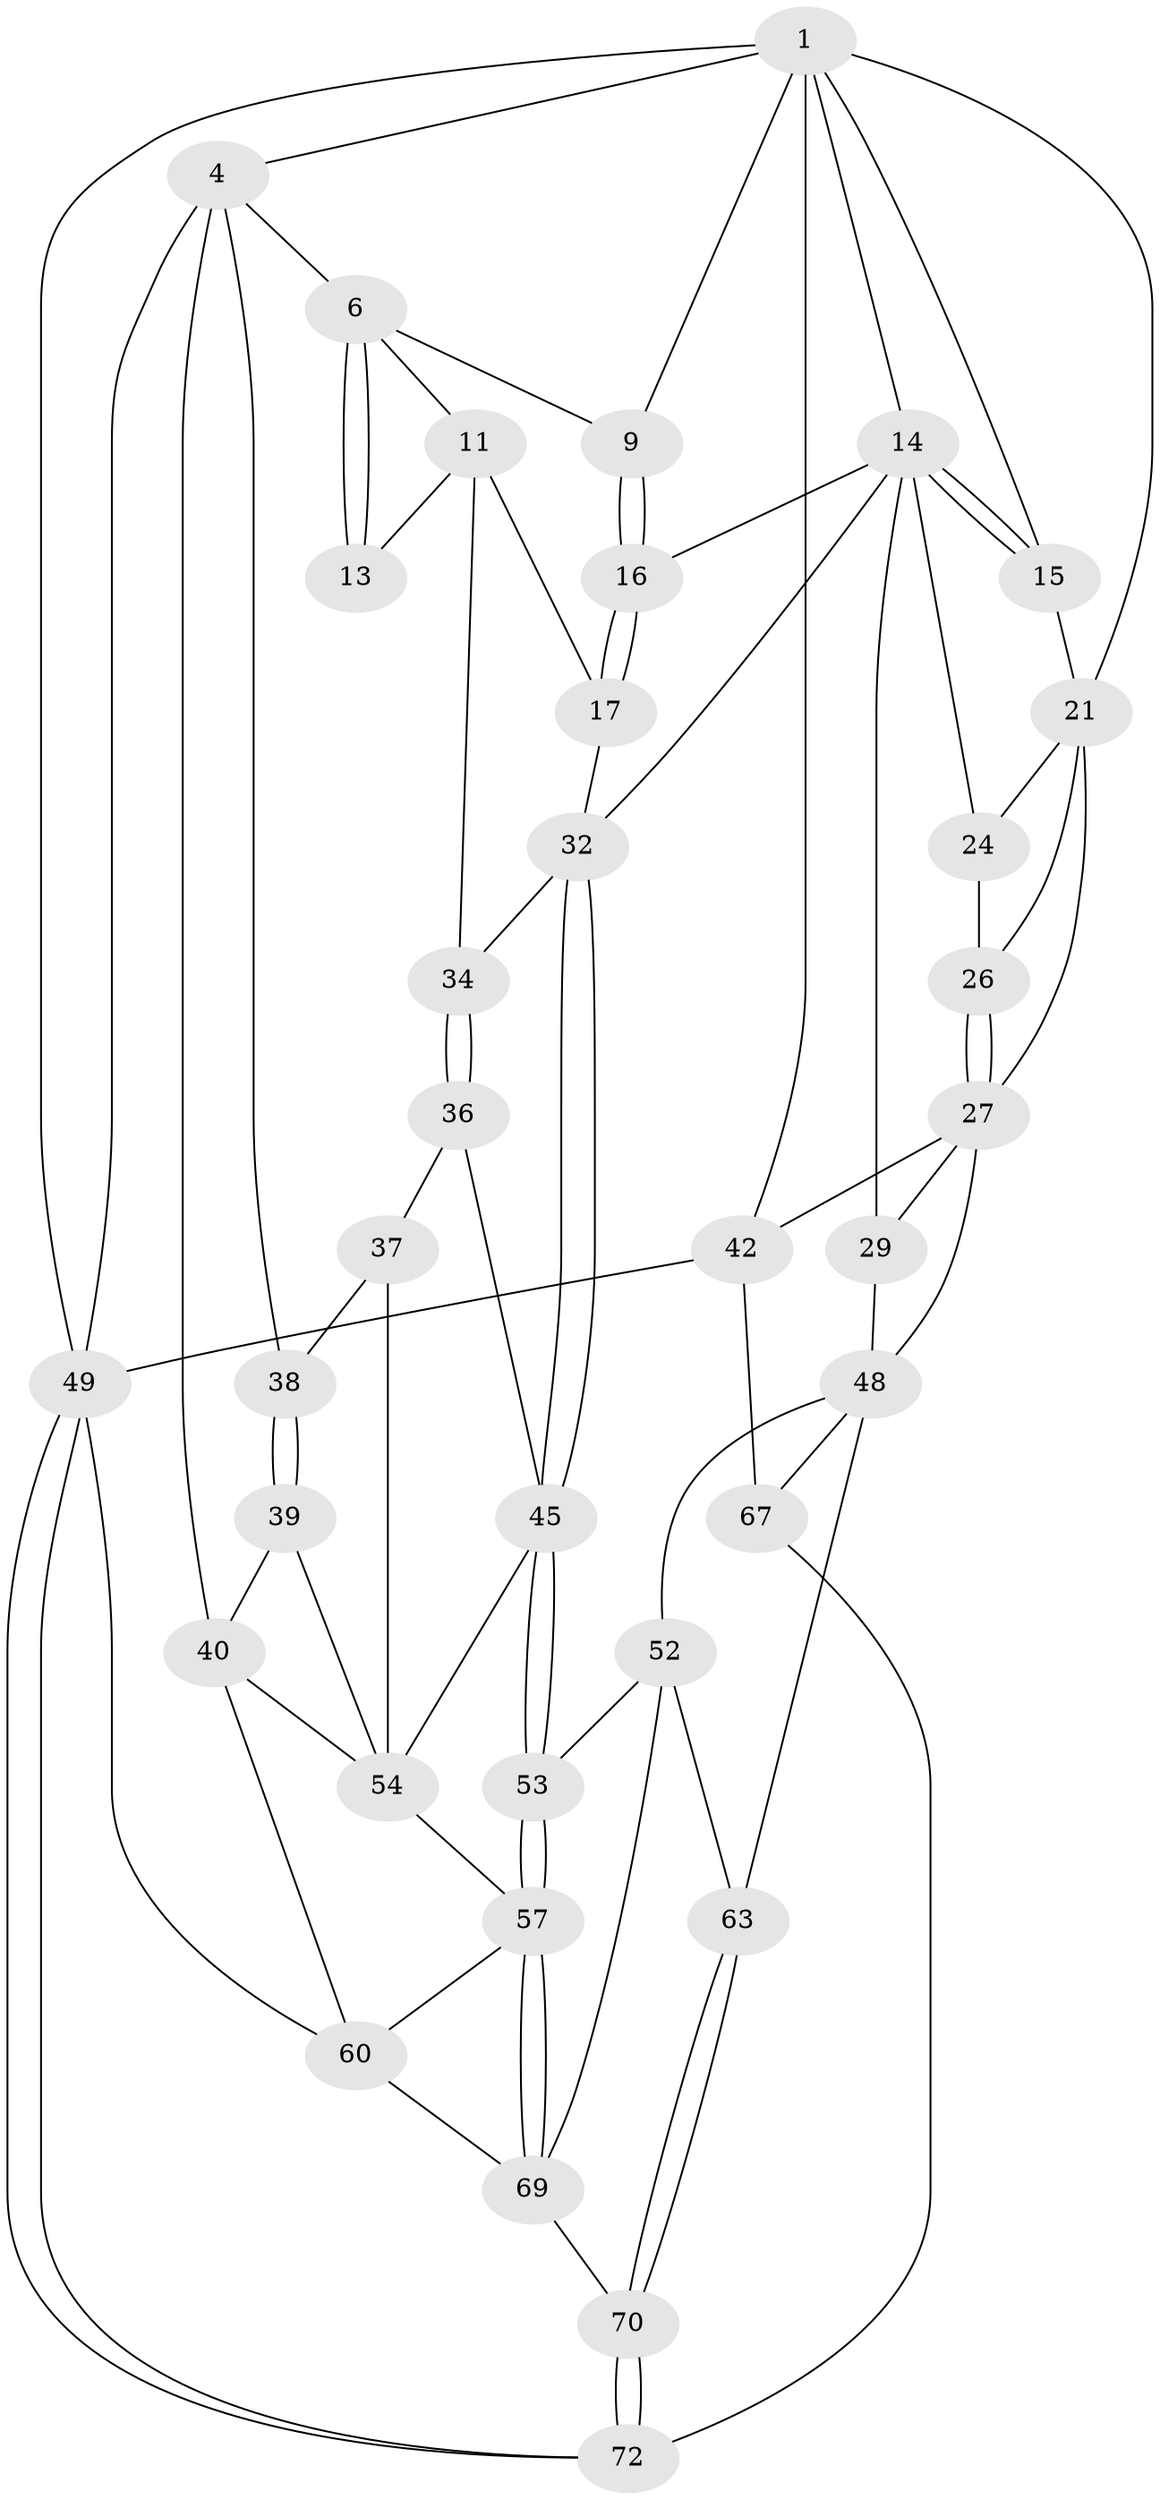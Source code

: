 // original degree distribution, {3: 0.041666666666666664, 5: 0.5138888888888888, 6: 0.2222222222222222, 4: 0.2222222222222222}
// Generated by graph-tools (version 1.1) at 2025/28/03/15/25 16:28:11]
// undirected, 36 vertices, 82 edges
graph export_dot {
graph [start="1"]
  node [color=gray90,style=filled];
  1 [pos="+0.5607231260091193+0",super="+8+2"];
  4 [pos="+0+0",super="+41+5"];
  6 [pos="+0.09456604638193646+0",super="+7"];
  9 [pos="+0.4927178377132814+0.118635536366778"];
  11 [pos="+0.3642525156317789+0.23435048445523537",super="+12"];
  13 [pos="+0.28046012415364163+0.28132318177600624"];
  14 [pos="+0.6998198643117682+0.1308894736801439",super="+18"];
  15 [pos="+0.8274361367328701+0.060476724882990655"];
  16 [pos="+0.4968270375856266+0.23311268750254918"];
  17 [pos="+0.4872302174097869+0.24107962014195053"];
  21 [pos="+1+0.16616604664839313",super="+22"];
  24 [pos="+0.8574473452059815+0.2140990996064821"];
  26 [pos="+0.9052286300766448+0.24804060319470667"];
  27 [pos="+0.8896158523215776+0.32782551055102016",super="+28"];
  29 [pos="+0.7652729895580747+0.36501727764271835",super="+30"];
  32 [pos="+0.5275758204151791+0.4623646032450484",super="+33"];
  34 [pos="+0.3086842962023984+0.36872696622970214"];
  36 [pos="+0.25544779083302066+0.47687112958258465"];
  37 [pos="+0.24463040075644885+0.4838278254430059"];
  38 [pos="+0.07990977796155008+0.4830528376551104"];
  39 [pos="+0.05117404213888517+0.5019435452276156"];
  40 [pos="+0.03987823141080148+0.5068225028088946",super="+59"];
  42 [pos="+1+0.5950353310939297",super="+43+50"];
  45 [pos="+0.49242636429741893+0.5292711463742723",super="+46"];
  48 [pos="+0.7127327062158041+0.5914750509215431",super="+51"];
  49 [pos="+1+1",super="+65"];
  52 [pos="+0.6603904209339617+0.6720616638233375",super="+64"];
  53 [pos="+0.5677501804389473+0.6354241371963486"];
  54 [pos="+0.35449404807547885+0.7381928704537041",super="+55"];
  57 [pos="+0.4447724926181482+0.789816895210681",super="+58"];
  60 [pos="+0.08443809108358712+1",super="+66"];
  63 [pos="+0.6775816263220558+0.7721680275093683"];
  67 [pos="+0.8466394614359218+0.8227003027062206",super="+68"];
  69 [pos="+0.48501355683553676+0.8190284800432877",super="+71"];
  70 [pos="+0.6345482569671629+1"];
  72 [pos="+0.7501726417480192+1"];
  1 -- 9;
  1 -- 14;
  1 -- 49;
  1 -- 4;
  1 -- 21;
  1 -- 42;
  1 -- 15;
  4 -- 40;
  4 -- 38;
  4 -- 6;
  4 -- 49 [weight=2];
  6 -- 13;
  6 -- 13;
  6 -- 9;
  6 -- 11;
  9 -- 16;
  9 -- 16;
  11 -- 17;
  11 -- 34;
  11 -- 13;
  14 -- 15;
  14 -- 15;
  14 -- 16;
  14 -- 32;
  14 -- 24;
  14 -- 29 [weight=2];
  15 -- 21;
  16 -- 17;
  16 -- 17;
  17 -- 32;
  21 -- 27;
  21 -- 24;
  21 -- 26;
  24 -- 26;
  26 -- 27;
  26 -- 27;
  27 -- 48 [weight=2];
  27 -- 42;
  27 -- 29;
  29 -- 48;
  32 -- 45;
  32 -- 45;
  32 -- 34;
  34 -- 36;
  34 -- 36;
  36 -- 37;
  36 -- 45;
  37 -- 38;
  37 -- 54;
  38 -- 39;
  38 -- 39;
  39 -- 40;
  39 -- 54;
  40 -- 60;
  40 -- 54;
  42 -- 67 [weight=2];
  42 -- 49;
  45 -- 53;
  45 -- 53;
  45 -- 54;
  48 -- 67;
  48 -- 52;
  48 -- 63;
  49 -- 72;
  49 -- 72;
  49 -- 60;
  52 -- 53;
  52 -- 69;
  52 -- 63;
  53 -- 57;
  53 -- 57;
  54 -- 57;
  57 -- 69;
  57 -- 69;
  57 -- 60;
  60 -- 69;
  63 -- 70;
  63 -- 70;
  67 -- 72;
  69 -- 70;
  70 -- 72;
  70 -- 72;
}
